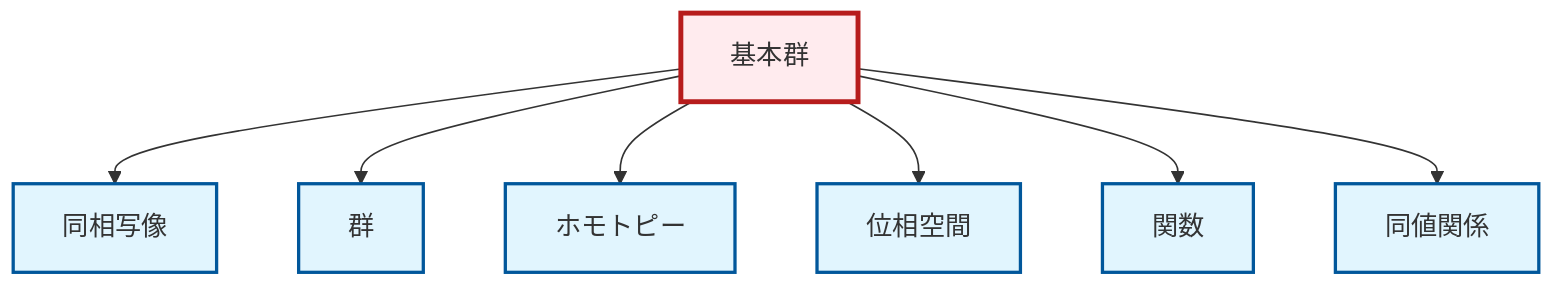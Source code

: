graph TD
    classDef definition fill:#e1f5fe,stroke:#01579b,stroke-width:2px
    classDef theorem fill:#f3e5f5,stroke:#4a148c,stroke-width:2px
    classDef axiom fill:#fff3e0,stroke:#e65100,stroke-width:2px
    classDef example fill:#e8f5e9,stroke:#1b5e20,stroke-width:2px
    classDef current fill:#ffebee,stroke:#b71c1c,stroke-width:3px
    def-equivalence-relation["同値関係"]:::definition
    def-homeomorphism["同相写像"]:::definition
    def-group["群"]:::definition
    def-function["関数"]:::definition
    def-homotopy["ホモトピー"]:::definition
    def-fundamental-group["基本群"]:::definition
    def-topological-space["位相空間"]:::definition
    def-fundamental-group --> def-homeomorphism
    def-fundamental-group --> def-group
    def-fundamental-group --> def-homotopy
    def-fundamental-group --> def-topological-space
    def-fundamental-group --> def-function
    def-fundamental-group --> def-equivalence-relation
    class def-fundamental-group current